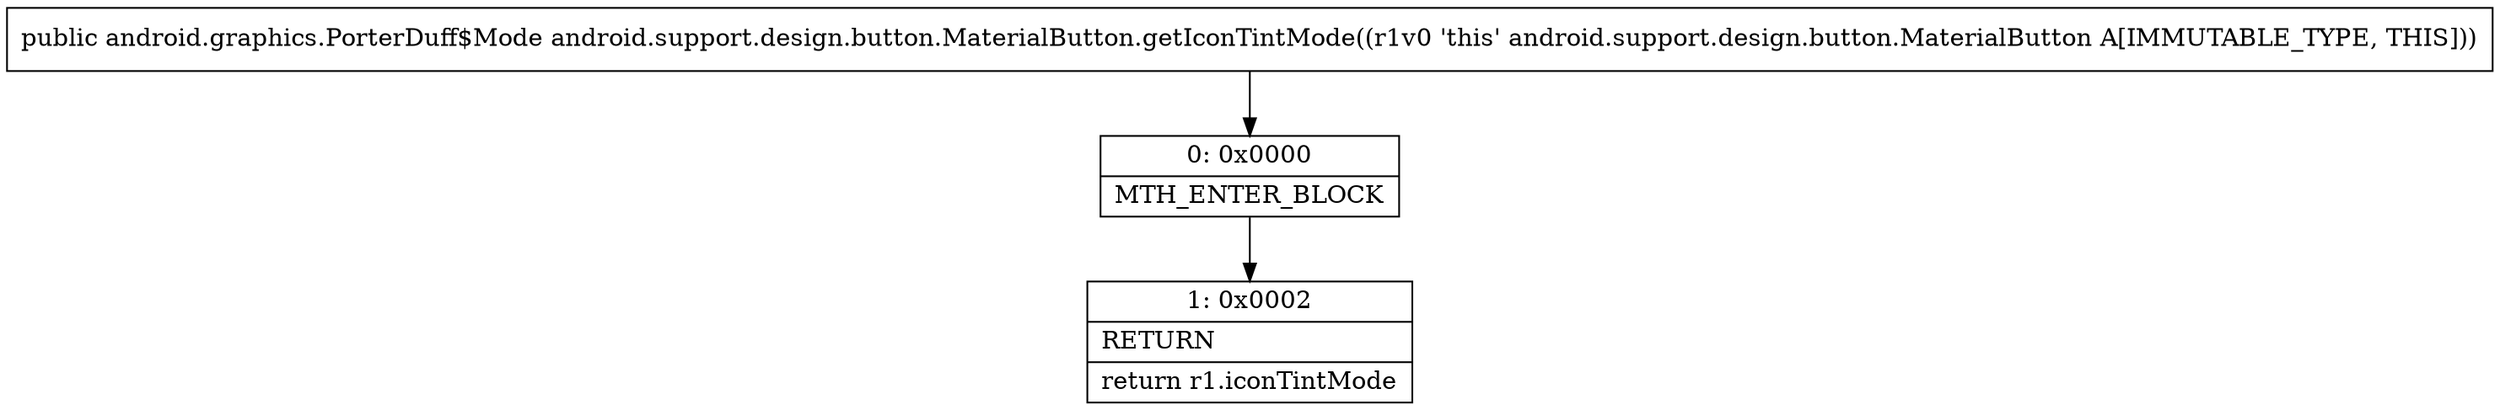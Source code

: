 digraph "CFG forandroid.support.design.button.MaterialButton.getIconTintMode()Landroid\/graphics\/PorterDuff$Mode;" {
Node_0 [shape=record,label="{0\:\ 0x0000|MTH_ENTER_BLOCK\l}"];
Node_1 [shape=record,label="{1\:\ 0x0002|RETURN\l|return r1.iconTintMode\l}"];
MethodNode[shape=record,label="{public android.graphics.PorterDuff$Mode android.support.design.button.MaterialButton.getIconTintMode((r1v0 'this' android.support.design.button.MaterialButton A[IMMUTABLE_TYPE, THIS])) }"];
MethodNode -> Node_0;
Node_0 -> Node_1;
}

